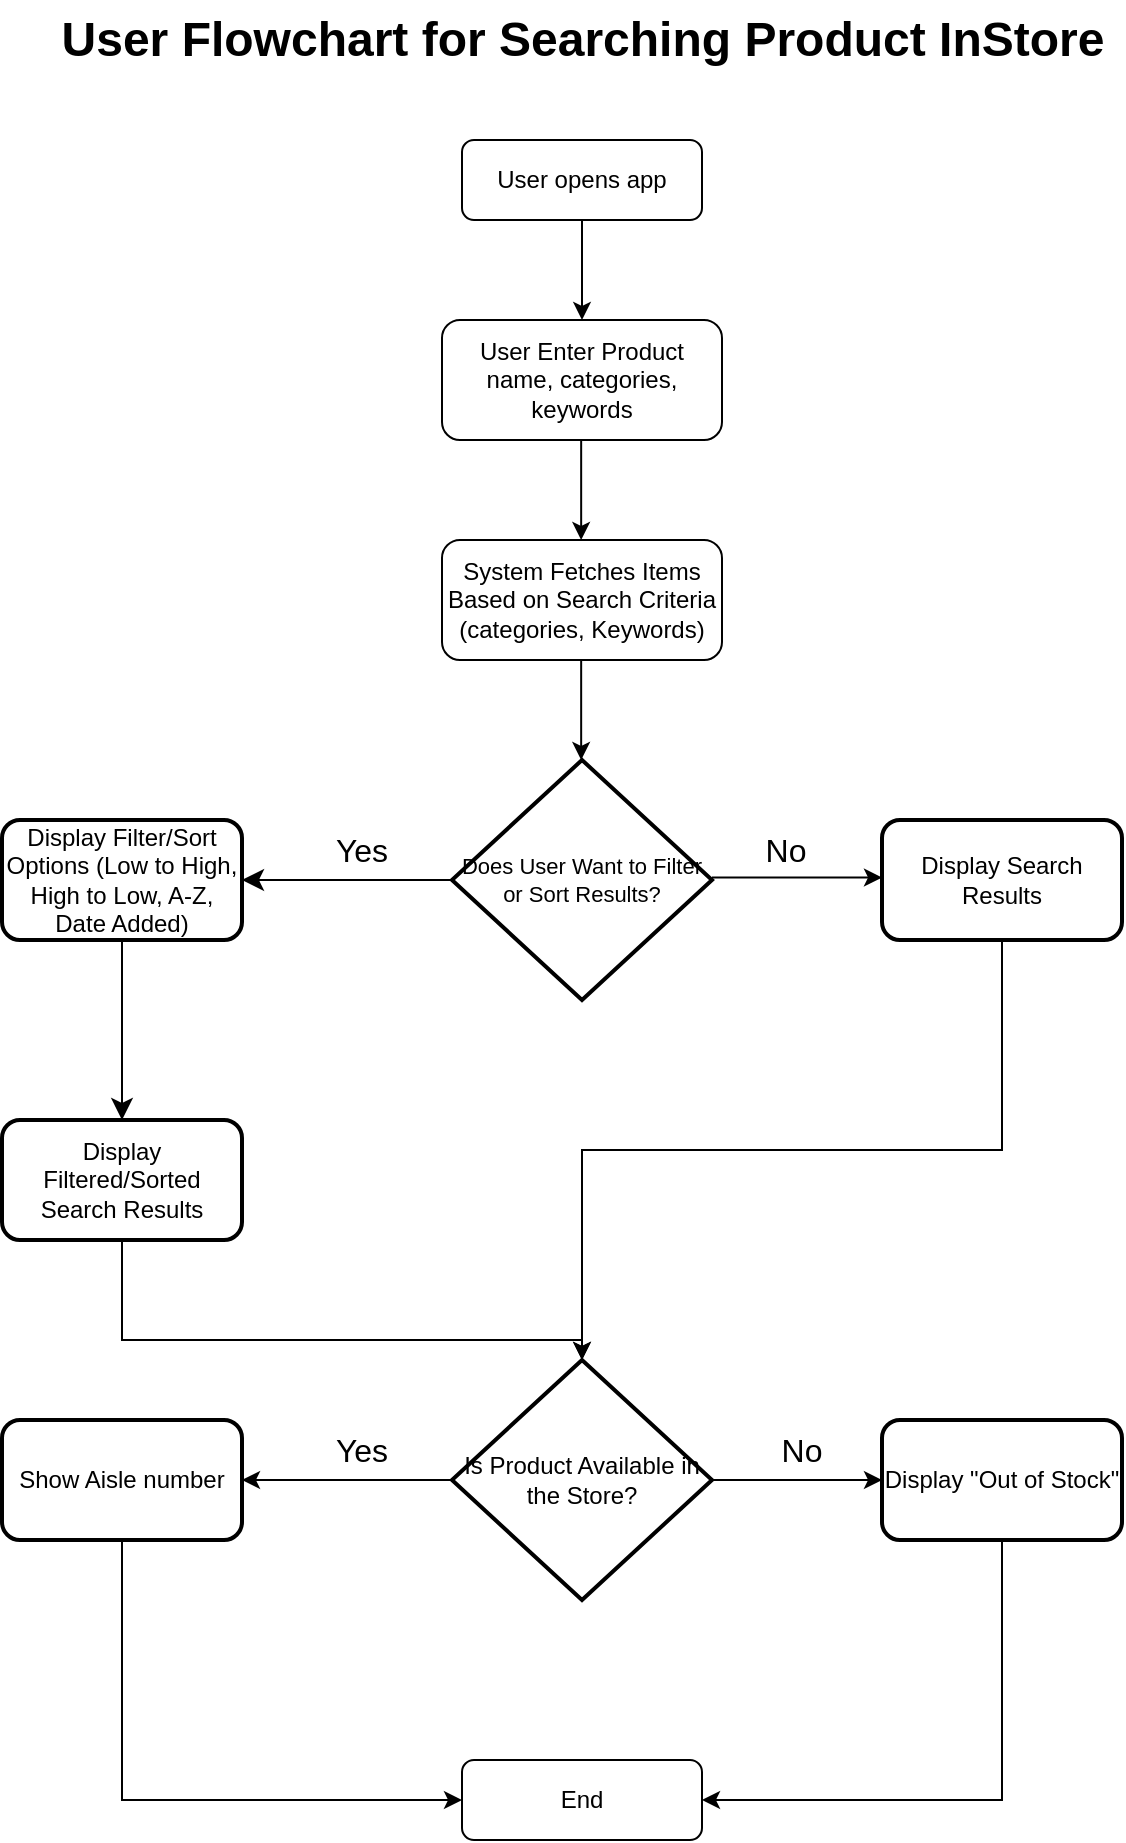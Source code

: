 <mxfile version="24.7.17">
  <diagram id="C5RBs43oDa-KdzZeNtuy" name="Page-1">
    <mxGraphModel dx="1313" dy="696" grid="1" gridSize="10" guides="1" tooltips="1" connect="1" arrows="1" fold="1" page="1" pageScale="1" pageWidth="827" pageHeight="1169" math="0" shadow="0">
      <root>
        <mxCell id="WIyWlLk6GJQsqaUBKTNV-0" />
        <mxCell id="WIyWlLk6GJQsqaUBKTNV-1" parent="WIyWlLk6GJQsqaUBKTNV-0" />
        <mxCell id="TeeO-VRE3_cX5nChB37l-0" value="" style="edgeStyle=orthogonalEdgeStyle;rounded=0;orthogonalLoop=1;jettySize=auto;html=1;" edge="1" parent="WIyWlLk6GJQsqaUBKTNV-1" source="TeeO-VRE3_cX5nChB37l-1">
          <mxGeometry relative="1" as="geometry">
            <mxPoint x="380" y="170" as="targetPoint" />
          </mxGeometry>
        </mxCell>
        <mxCell id="TeeO-VRE3_cX5nChB37l-1" value="User opens app" style="rounded=1;whiteSpace=wrap;html=1;fontSize=12;glass=0;strokeWidth=1;shadow=0;" vertex="1" parent="WIyWlLk6GJQsqaUBKTNV-1">
          <mxGeometry x="320" y="80" width="120" height="40" as="geometry" />
        </mxCell>
        <mxCell id="TeeO-VRE3_cX5nChB37l-2" value="User Enter Product name, categories, keywords" style="rounded=1;whiteSpace=wrap;html=1;fontSize=12;glass=0;strokeWidth=1;shadow=0;" vertex="1" parent="WIyWlLk6GJQsqaUBKTNV-1">
          <mxGeometry x="310" y="170" width="140" height="60" as="geometry" />
        </mxCell>
        <mxCell id="TeeO-VRE3_cX5nChB37l-6" value="User Flowchart for Searching Product InStore" style="text;strokeColor=none;fillColor=none;html=1;fontSize=24;fontStyle=1;verticalAlign=middle;align=center;" vertex="1" parent="WIyWlLk6GJQsqaUBKTNV-1">
          <mxGeometry x="330" y="10" width="100" height="40" as="geometry" />
        </mxCell>
        <mxCell id="TeeO-VRE3_cX5nChB37l-11" value="" style="edgeStyle=orthogonalEdgeStyle;rounded=0;orthogonalLoop=1;jettySize=auto;html=1;" edge="1" parent="WIyWlLk6GJQsqaUBKTNV-1">
          <mxGeometry relative="1" as="geometry">
            <mxPoint x="379.58" y="230" as="sourcePoint" />
            <mxPoint x="379.58" y="280" as="targetPoint" />
          </mxGeometry>
        </mxCell>
        <mxCell id="TeeO-VRE3_cX5nChB37l-30" value="" style="edgeStyle=orthogonalEdgeStyle;rounded=0;orthogonalLoop=1;jettySize=auto;html=1;" edge="1" parent="WIyWlLk6GJQsqaUBKTNV-1">
          <mxGeometry relative="1" as="geometry">
            <mxPoint x="380" y="500" as="targetPoint" />
            <mxPoint x="380.0" y="450" as="sourcePoint" />
          </mxGeometry>
        </mxCell>
        <mxCell id="TeeO-VRE3_cX5nChB37l-31" value="System Fetches Items Based on Search Criteria (categories, Keywords)" style="rounded=1;whiteSpace=wrap;html=1;fontSize=12;glass=0;strokeWidth=1;shadow=0;" vertex="1" parent="WIyWlLk6GJQsqaUBKTNV-1">
          <mxGeometry x="310" y="280" width="140" height="60" as="geometry" />
        </mxCell>
        <mxCell id="TeeO-VRE3_cX5nChB37l-34" value="" style="edgeStyle=orthogonalEdgeStyle;rounded=0;orthogonalLoop=1;jettySize=auto;html=1;" edge="1" parent="WIyWlLk6GJQsqaUBKTNV-1">
          <mxGeometry relative="1" as="geometry">
            <mxPoint x="379.58" y="340" as="sourcePoint" />
            <mxPoint x="379.58" y="390" as="targetPoint" />
          </mxGeometry>
        </mxCell>
        <mxCell id="TeeO-VRE3_cX5nChB37l-35" value="" style="edgeStyle=none;curved=1;rounded=0;orthogonalLoop=1;jettySize=auto;html=1;fontSize=12;startSize=8;endSize=8;" edge="1" parent="WIyWlLk6GJQsqaUBKTNV-1" source="TeeO-VRE3_cX5nChB37l-36" target="TeeO-VRE3_cX5nChB37l-38">
          <mxGeometry relative="1" as="geometry" />
        </mxCell>
        <mxCell id="TeeO-VRE3_cX5nChB37l-36" value="&lt;div style=&quot;&quot;&gt;&lt;span style=&quot;font-size: 11px;&quot;&gt;&lt;br&gt;&lt;/span&gt;&lt;/div&gt;&lt;font style=&quot;font-size: 11px;&quot;&gt;&lt;div style=&quot;&quot;&gt;Does User Want to Filter or Sort Results?&lt;/div&gt;&lt;/font&gt;&lt;div style=&quot;&quot;&gt;&lt;br&gt;&lt;/div&gt;" style="strokeWidth=2;html=1;shape=mxgraph.flowchart.decision;whiteSpace=wrap;align=center;" vertex="1" parent="WIyWlLk6GJQsqaUBKTNV-1">
          <mxGeometry x="315" y="390" width="130" height="120" as="geometry" />
        </mxCell>
        <mxCell id="TeeO-VRE3_cX5nChB37l-37" value="" style="edgeStyle=none;curved=1;rounded=0;orthogonalLoop=1;jettySize=auto;html=1;fontSize=12;startSize=8;endSize=8;" edge="1" parent="WIyWlLk6GJQsqaUBKTNV-1" source="TeeO-VRE3_cX5nChB37l-38" target="TeeO-VRE3_cX5nChB37l-43">
          <mxGeometry relative="1" as="geometry" />
        </mxCell>
        <mxCell id="TeeO-VRE3_cX5nChB37l-38" value="Display Filter/Sort Options (Low to High, High to Low, A-Z, Date Added)" style="rounded=1;whiteSpace=wrap;html=1;strokeWidth=2;" vertex="1" parent="WIyWlLk6GJQsqaUBKTNV-1">
          <mxGeometry x="90" y="420" width="120" height="60" as="geometry" />
        </mxCell>
        <mxCell id="TeeO-VRE3_cX5nChB37l-39" value="Yes" style="text;strokeColor=none;align=center;fillColor=none;html=1;verticalAlign=middle;whiteSpace=wrap;rounded=0;fontSize=16;" vertex="1" parent="WIyWlLk6GJQsqaUBKTNV-1">
          <mxGeometry x="240" y="420" width="60" height="30" as="geometry" />
        </mxCell>
        <mxCell id="TeeO-VRE3_cX5nChB37l-41" value="Display Search Results" style="rounded=1;whiteSpace=wrap;html=1;strokeWidth=2;" vertex="1" parent="WIyWlLk6GJQsqaUBKTNV-1">
          <mxGeometry x="530" y="420" width="120" height="60" as="geometry" />
        </mxCell>
        <mxCell id="TeeO-VRE3_cX5nChB37l-42" value="No" style="text;strokeColor=none;align=center;fillColor=none;html=1;verticalAlign=middle;whiteSpace=wrap;rounded=0;fontSize=16;rotation=0;" vertex="1" parent="WIyWlLk6GJQsqaUBKTNV-1">
          <mxGeometry x="452" y="420" width="60" height="30" as="geometry" />
        </mxCell>
        <mxCell id="TeeO-VRE3_cX5nChB37l-43" value="Display Filtered/Sorted Search Results" style="whiteSpace=wrap;html=1;rounded=1;strokeWidth=2;" vertex="1" parent="WIyWlLk6GJQsqaUBKTNV-1">
          <mxGeometry x="90" y="570" width="120" height="60" as="geometry" />
        </mxCell>
        <mxCell id="TeeO-VRE3_cX5nChB37l-47" value="" style="endArrow=classic;html=1;rounded=0;exitX=0.5;exitY=1;exitDx=0;exitDy=0;entryX=0.5;entryY=0;entryDx=0;entryDy=0;entryPerimeter=0;edgeStyle=orthogonalEdgeStyle;" edge="1" parent="WIyWlLk6GJQsqaUBKTNV-1" source="TeeO-VRE3_cX5nChB37l-43" target="TeeO-VRE3_cX5nChB37l-48">
          <mxGeometry width="50" height="50" relative="1" as="geometry">
            <mxPoint x="140" y="660" as="sourcePoint" />
            <mxPoint x="320" y="720.0" as="targetPoint" />
            <Array as="points">
              <mxPoint x="150" y="680" />
              <mxPoint x="380" y="680" />
            </Array>
          </mxGeometry>
        </mxCell>
        <mxCell id="TeeO-VRE3_cX5nChB37l-50" value="" style="edgeStyle=orthogonalEdgeStyle;rounded=0;orthogonalLoop=1;jettySize=auto;html=1;" edge="1" parent="WIyWlLk6GJQsqaUBKTNV-1" source="TeeO-VRE3_cX5nChB37l-48" target="TeeO-VRE3_cX5nChB37l-49">
          <mxGeometry relative="1" as="geometry" />
        </mxCell>
        <mxCell id="TeeO-VRE3_cX5nChB37l-52" value="" style="edgeStyle=orthogonalEdgeStyle;rounded=0;orthogonalLoop=1;jettySize=auto;html=1;" edge="1" parent="WIyWlLk6GJQsqaUBKTNV-1" source="TeeO-VRE3_cX5nChB37l-48" target="TeeO-VRE3_cX5nChB37l-51">
          <mxGeometry relative="1" as="geometry" />
        </mxCell>
        <mxCell id="TeeO-VRE3_cX5nChB37l-48" value="&lt;div style=&quot;&quot;&gt;Is Product Available in the Store?&lt;br&gt;&lt;/div&gt;" style="strokeWidth=2;html=1;shape=mxgraph.flowchart.decision;whiteSpace=wrap;align=center;" vertex="1" parent="WIyWlLk6GJQsqaUBKTNV-1">
          <mxGeometry x="315" y="690" width="130" height="120" as="geometry" />
        </mxCell>
        <mxCell id="TeeO-VRE3_cX5nChB37l-49" value="Show Aisle number" style="rounded=1;whiteSpace=wrap;html=1;strokeWidth=2;" vertex="1" parent="WIyWlLk6GJQsqaUBKTNV-1">
          <mxGeometry x="90" y="720" width="120" height="60" as="geometry" />
        </mxCell>
        <mxCell id="TeeO-VRE3_cX5nChB37l-51" value="Display &quot;Out of Stock&quot;" style="rounded=1;whiteSpace=wrap;html=1;strokeWidth=2;" vertex="1" parent="WIyWlLk6GJQsqaUBKTNV-1">
          <mxGeometry x="530" y="720" width="120" height="60" as="geometry" />
        </mxCell>
        <mxCell id="TeeO-VRE3_cX5nChB37l-53" value="Yes" style="text;strokeColor=none;align=center;fillColor=none;html=1;verticalAlign=middle;whiteSpace=wrap;rounded=0;fontSize=16;" vertex="1" parent="WIyWlLk6GJQsqaUBKTNV-1">
          <mxGeometry x="240" y="720" width="60" height="30" as="geometry" />
        </mxCell>
        <mxCell id="TeeO-VRE3_cX5nChB37l-54" value="No" style="text;strokeColor=none;align=center;fillColor=none;html=1;verticalAlign=middle;whiteSpace=wrap;rounded=0;fontSize=16;" vertex="1" parent="WIyWlLk6GJQsqaUBKTNV-1">
          <mxGeometry x="460" y="720" width="60" height="30" as="geometry" />
        </mxCell>
        <mxCell id="TeeO-VRE3_cX5nChB37l-56" value="" style="edgeStyle=orthogonalEdgeStyle;rounded=0;orthogonalLoop=1;jettySize=auto;html=1;" edge="1" parent="WIyWlLk6GJQsqaUBKTNV-1">
          <mxGeometry relative="1" as="geometry">
            <mxPoint x="445" y="448.75" as="sourcePoint" />
            <mxPoint x="530" y="448.75" as="targetPoint" />
          </mxGeometry>
        </mxCell>
        <mxCell id="TeeO-VRE3_cX5nChB37l-58" value="" style="endArrow=classic;html=1;rounded=0;exitX=0.5;exitY=1;exitDx=0;exitDy=0;entryX=0.5;entryY=0;entryDx=0;entryDy=0;entryPerimeter=0;edgeStyle=orthogonalEdgeStyle;" edge="1" parent="WIyWlLk6GJQsqaUBKTNV-1" source="TeeO-VRE3_cX5nChB37l-41" target="TeeO-VRE3_cX5nChB37l-48">
          <mxGeometry width="50" height="50" relative="1" as="geometry">
            <mxPoint x="440" y="660" as="sourcePoint" />
            <mxPoint x="440" y="630" as="targetPoint" />
          </mxGeometry>
        </mxCell>
        <mxCell id="TeeO-VRE3_cX5nChB37l-59" value="End" style="whiteSpace=wrap;html=1;rounded=1;glass=0;strokeWidth=1;shadow=0;" vertex="1" parent="WIyWlLk6GJQsqaUBKTNV-1">
          <mxGeometry x="320" y="890" width="120" height="40" as="geometry" />
        </mxCell>
        <mxCell id="TeeO-VRE3_cX5nChB37l-61" value="" style="endArrow=classic;html=1;rounded=0;entryX=1;entryY=0.5;entryDx=0;entryDy=0;exitX=0.5;exitY=1;exitDx=0;exitDy=0;edgeStyle=orthogonalEdgeStyle;" edge="1" parent="WIyWlLk6GJQsqaUBKTNV-1" source="TeeO-VRE3_cX5nChB37l-51" target="TeeO-VRE3_cX5nChB37l-59">
          <mxGeometry width="50" height="50" relative="1" as="geometry">
            <mxPoint x="350" y="850" as="sourcePoint" />
            <mxPoint x="400" y="800" as="targetPoint" />
          </mxGeometry>
        </mxCell>
        <mxCell id="TeeO-VRE3_cX5nChB37l-62" value="" style="endArrow=classic;html=1;rounded=0;exitX=0.5;exitY=1;exitDx=0;exitDy=0;entryX=0;entryY=0.5;entryDx=0;entryDy=0;edgeStyle=orthogonalEdgeStyle;" edge="1" parent="WIyWlLk6GJQsqaUBKTNV-1" source="TeeO-VRE3_cX5nChB37l-49" target="TeeO-VRE3_cX5nChB37l-59">
          <mxGeometry width="50" height="50" relative="1" as="geometry">
            <mxPoint x="350" y="850" as="sourcePoint" />
            <mxPoint x="340" y="870" as="targetPoint" />
          </mxGeometry>
        </mxCell>
      </root>
    </mxGraphModel>
  </diagram>
</mxfile>
